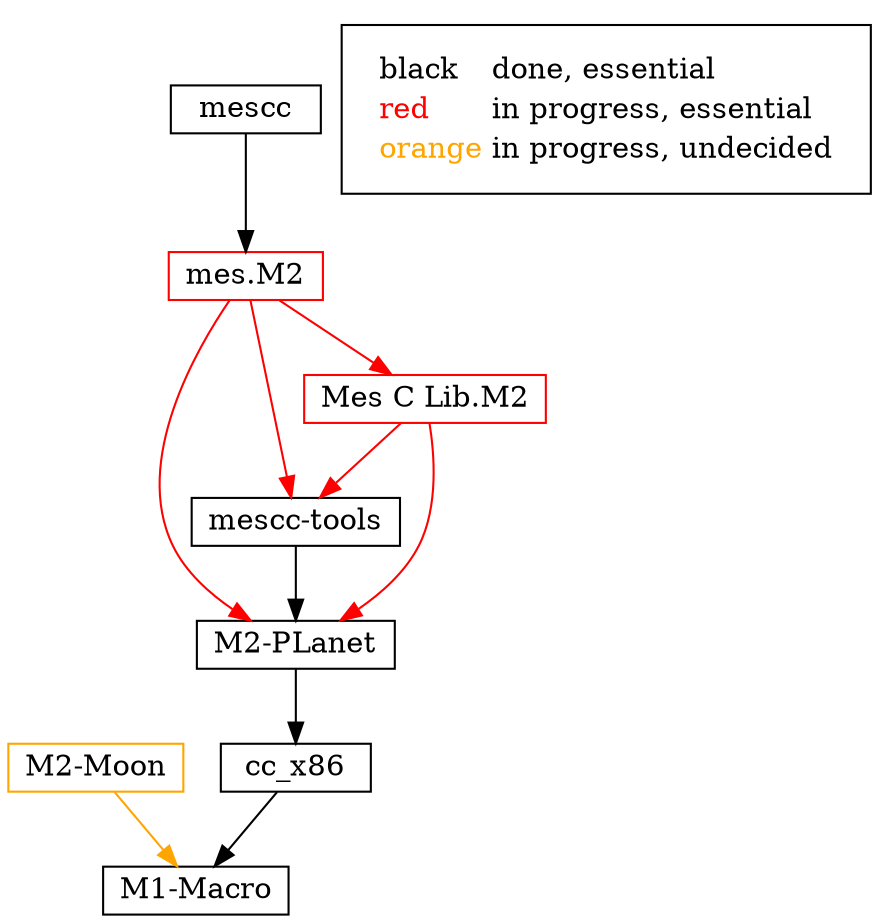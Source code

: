 digraph  {
  node[shape=box,width=1,height=0.25];
  edge [height=0.25];

  # "hex0-monitor" [label = "hex0 Monitor", color = black, shape = box];
  # "hex0-assembler" [label = "hex0 Assembler", color = black, shape = box];
  # "SET" [label = "SET editor", color = cyan3, shape = box];
  # "hex1-assembler" [label = "hex1 Assembler", color = black, shape = box];
  # "hex2-assembler" [label = "hex2 Assembler", color = black, shape = box];
  # "M1-Macro" [label = "M1 Macro assembler", color = black, shape = box];
  # "cat" [label = "cat", color = cyan3, shape = box];
  # "Slow_Lisp" [label = "Slow Lisp", color = green3, shape = box];
  # "Stage0-FORTH" [label = "Stage0 FORTH", color = green3, shape = box];
  "cc_x86" [label = "cc_x86", color = black, shape = box];
  "M2-Planet" [label = "M2-PLanet", color = black, shape = box];
  "M2-Moon" [label = "M2-Moon", color = orange, shape = box];
  # "mescc-tools-seed" [label = "mescc-tools-seed", color = black, shape = box];
  # "?" [label = "?", color = red1, shape = box];
  # "bootstrap-binaries" [label = "bootstrap-binaries", color=red1, shape = box];
  "mescc-tools" [label = "mescc-tools", color = black, shape = box];
  "Mes C Lib.M2" [label = "Mes C Lib.M2", color = red1, shape = box];
  "mes.M2" [label = "mes.M2", color = red1, shape = box];
  # "mescc" [label = "mescc", color = black, shape = box];
  # "Mes C Lib +tcc" [label = "Mes C Lib +tcc", color = black, shape = box];
  # "tcc" [label = "tcc", color = black, shape = box];
  # "Mes C Lib +GNU" [label = "Mes C Lib +GNU", color = black, shape = box];
  # "gcc-core 2.95.3" [label = "gcc-core 2.95.3", color = black, shape = box];
  # "glibc 2.2.5" [label = "glibc 2.2.5", color = black, shape = box];
  # "gcc 2.95.3" [label = "gcc 2.95.3", color = black, shape = box];
  # "glibc 2.16" [label = "glibc 2.16", color = black, shape = box];
  # "gcc 4.7.4" [label = "gcc 4.7.4", color = black, shape = box];

  # "SET" -> "hex0-monitor" [color = cyan3];
  # "hex0-assembler" -> "hex0-monitor" [color = black];
  # "hex1-assembler" -> "hex0-assembler" [color = black];
  # "hex2-assembler" -> "hex1-assembler" [color = black];
  # "M1-Macro" -> "hex2-assembler" [color = black];
  # "cat" -> "M1-Macro" [color = cyan3];
  # "Slow_Lisp" -> "M1-Macro" [color = green3];
  # "Stage0-FORTH" -> "M1-Macro" [color = green3];
  "cc_x86" -> "M1-Macro" [color = black];
  "M2-Planet" -> "cc_x86" [color = black];
  "M2-Moon" -> "M1-Macro" [color = orange];

  # "mescc-tools-seed" -> "cc_x86" [color = black];
  # "mescc-tools" -> "mescc-tools-seed" [color = black];
  "mescc-tools" -> "M2-Planet" [color = black];

  "Mes C Lib.M2" -> "mescc-tools" [color = red1];
  "Mes C Lib.M2" -> "M2-Planet" [color = red1];

  "mes.M2" -> "mescc-tools" [color = red1];
  "mes.M2" -> "Mes C Lib.M2" [color = red1];
  "mes.M2" -> "M2-Planet" [color = red1];
  "mescc" -> "mes.M2" [color = black];

  # "Mes C Lib +tcc" -> "mes.M2" [color = red1];

  # "tcc" -> "Mes C Lib +tcc" [color = black];
  # "tcc" -> "bootstrap-binaries" [color = black];
  # "tcc" -> "mescc" [color = black];

  # "gcc-core 2.95.3" -> "Mes C Lib +GNU " [color = black];
  # "gcc-core 2.95.3" -> "bootstrap-binaries" [color = black];
  # "gcc-core 2.95.3" -> "tcc" [color = black];

  # "make" -> "Mes C Lib +GNU" [color = black];
  # "make" -> "tcc" [color = black];
  # "make" -> "bootstrap-binaries" [color = black];

  # "glibc 2.2.5" -> "gcc-core 2.95.3" [color = black];
  # "glibc 2.2.5" -> "binutils" [color = black];
  # "glibc 2.2.5" -> "Mes C Lib +GNU" [color = black];
  # "glibc 2.2.5" -> "make" [color = black];
  # "glibc 2.2.5" -> "bootstrap-binaries" [color = black];

  # "gcc 2.95.3" -> "gcc-core 2.95.3" [color = black];
  # "gcc 2.95.3" -> "binutils" [color = black];
  # "gcc 2.95.3" -> "glibc 2.2.5" [color = black];
  # "gcc 2.95.3" -> "make" [color = black];
  # "gcc 2.95.3" -> "bootstrap-binaries" [color = black];

  # "glibc 2.16" -> "glibc 2.2.5" [color = black];
  # "glibc 2.16" -> "binutils" [color = black];
  # "glibc 2.16" -> "gcc 2.95.3" [color = black];
  # "glibc 2.16" -> "make" [color = black];
  # "glibc 2.16" -> "bootstrap-binaries" [color = black];

  # "gcc 4.7.4" -> "glibc 2.16" [color = black];
  # "gcc 4.7.4" -> "binutils" [color = black];
  # "gcc 4.7.4" -> "gcc 2.95.3" [color = black];
  # "gcc 4.7.4" -> "make" [color = black];
  # "gcc 4.7.4" -> "bootstrap-binaries" [color = black];


  node [shape=plaintext]
  subgraph cluster_01 {
    key [label=<<table border="0" cellpadding="2" cellspacing="0" cellborder="0">
      <tr><td align="left"><font color="black">black</font></td><td align="left">done, essential</td></tr>
<!--
      <tr><td align="left"><font color="cyan3">cyan</font></td><td align="left">done, optional</td></tr>
      <tr><td align="left"><font color="green3">green</font></td><td align="left">done, undecided</td></tr>
!-->
      <tr><td align="left"><font color="red1">red</font></td><td align="left">in progress, essential</td></tr>
      <tr><td align="left"><font color="orange">orange</font></td><td align="left">in progress, undecided</td></tr>
      </table>>]
  }
}
